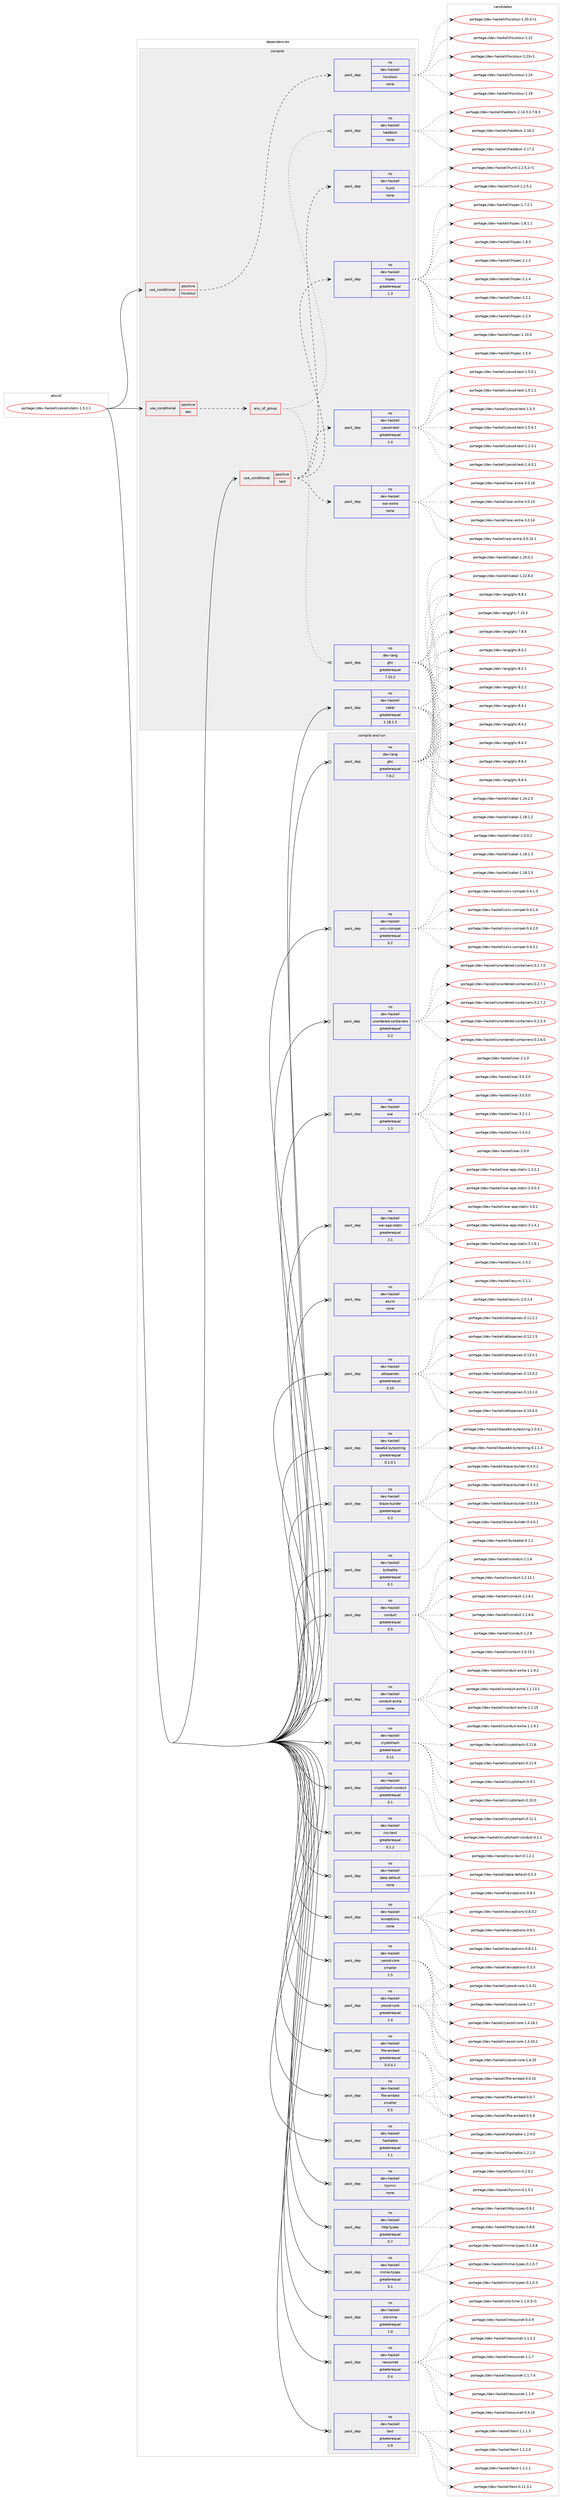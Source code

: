 digraph prolog {

# *************
# Graph options
# *************

newrank=true;
concentrate=true;
compound=true;
graph [rankdir=LR,fontname=Helvetica,fontsize=10,ranksep=1.5];#, ranksep=2.5, nodesep=0.2];
edge  [arrowhead=vee];
node  [fontname=Helvetica,fontsize=10];

# **********
# The ebuild
# **********

subgraph cluster_leftcol {
color=gray;
rank=same;
label=<<i>ebuild</i>>;
id [label="portage://dev-haskell/yesod-static-1.5.1.1", color=red, width=4, href="../dev-haskell/yesod-static-1.5.1.1.svg"];
}

# ****************
# The dependencies
# ****************

subgraph cluster_midcol {
color=gray;
label=<<i>dependencies</i>>;
subgraph cluster_compile {
fillcolor="#eeeeee";
style=filled;
label=<<i>compile</i>>;
subgraph cond17856 {
dependency85334 [label=<<TABLE BORDER="0" CELLBORDER="1" CELLSPACING="0" CELLPADDING="4"><TR><TD ROWSPAN="3" CELLPADDING="10">use_conditional</TD></TR><TR><TD>positive</TD></TR><TR><TD>doc</TD></TR></TABLE>>, shape=none, color=red];
subgraph any2635 {
dependency85335 [label=<<TABLE BORDER="0" CELLBORDER="1" CELLSPACING="0" CELLPADDING="4"><TR><TD CELLPADDING="10">any_of_group</TD></TR></TABLE>>, shape=none, color=red];subgraph pack64786 {
dependency85336 [label=<<TABLE BORDER="0" CELLBORDER="1" CELLSPACING="0" CELLPADDING="4" WIDTH="220"><TR><TD ROWSPAN="6" CELLPADDING="30">pack_dep</TD></TR><TR><TD WIDTH="110">no</TD></TR><TR><TD>dev-haskell</TD></TR><TR><TD>haddock</TD></TR><TR><TD>none</TD></TR><TR><TD></TD></TR></TABLE>>, shape=none, color=blue];
}
dependency85335:e -> dependency85336:w [weight=20,style="dotted",arrowhead="oinv"];
subgraph pack64787 {
dependency85337 [label=<<TABLE BORDER="0" CELLBORDER="1" CELLSPACING="0" CELLPADDING="4" WIDTH="220"><TR><TD ROWSPAN="6" CELLPADDING="30">pack_dep</TD></TR><TR><TD WIDTH="110">no</TD></TR><TR><TD>dev-lang</TD></TR><TR><TD>ghc</TD></TR><TR><TD>greaterequal</TD></TR><TR><TD>7.10.2</TD></TR></TABLE>>, shape=none, color=blue];
}
dependency85335:e -> dependency85337:w [weight=20,style="dotted",arrowhead="oinv"];
}
dependency85334:e -> dependency85335:w [weight=20,style="dashed",arrowhead="vee"];
}
id:e -> dependency85334:w [weight=20,style="solid",arrowhead="vee"];
subgraph cond17857 {
dependency85338 [label=<<TABLE BORDER="0" CELLBORDER="1" CELLSPACING="0" CELLPADDING="4"><TR><TD ROWSPAN="3" CELLPADDING="10">use_conditional</TD></TR><TR><TD>positive</TD></TR><TR><TD>hscolour</TD></TR></TABLE>>, shape=none, color=red];
subgraph pack64788 {
dependency85339 [label=<<TABLE BORDER="0" CELLBORDER="1" CELLSPACING="0" CELLPADDING="4" WIDTH="220"><TR><TD ROWSPAN="6" CELLPADDING="30">pack_dep</TD></TR><TR><TD WIDTH="110">no</TD></TR><TR><TD>dev-haskell</TD></TR><TR><TD>hscolour</TD></TR><TR><TD>none</TD></TR><TR><TD></TD></TR></TABLE>>, shape=none, color=blue];
}
dependency85338:e -> dependency85339:w [weight=20,style="dashed",arrowhead="vee"];
}
id:e -> dependency85338:w [weight=20,style="solid",arrowhead="vee"];
subgraph cond17858 {
dependency85340 [label=<<TABLE BORDER="0" CELLBORDER="1" CELLSPACING="0" CELLPADDING="4"><TR><TD ROWSPAN="3" CELLPADDING="10">use_conditional</TD></TR><TR><TD>positive</TD></TR><TR><TD>test</TD></TR></TABLE>>, shape=none, color=red];
subgraph pack64789 {
dependency85341 [label=<<TABLE BORDER="0" CELLBORDER="1" CELLSPACING="0" CELLPADDING="4" WIDTH="220"><TR><TD ROWSPAN="6" CELLPADDING="30">pack_dep</TD></TR><TR><TD WIDTH="110">no</TD></TR><TR><TD>dev-haskell</TD></TR><TR><TD>hspec</TD></TR><TR><TD>greaterequal</TD></TR><TR><TD>1.3</TD></TR></TABLE>>, shape=none, color=blue];
}
dependency85340:e -> dependency85341:w [weight=20,style="dashed",arrowhead="vee"];
subgraph pack64790 {
dependency85342 [label=<<TABLE BORDER="0" CELLBORDER="1" CELLSPACING="0" CELLPADDING="4" WIDTH="220"><TR><TD ROWSPAN="6" CELLPADDING="30">pack_dep</TD></TR><TR><TD WIDTH="110">no</TD></TR><TR><TD>dev-haskell</TD></TR><TR><TD>hunit</TD></TR><TR><TD>none</TD></TR><TR><TD></TD></TR></TABLE>>, shape=none, color=blue];
}
dependency85340:e -> dependency85342:w [weight=20,style="dashed",arrowhead="vee"];
subgraph pack64791 {
dependency85343 [label=<<TABLE BORDER="0" CELLBORDER="1" CELLSPACING="0" CELLPADDING="4" WIDTH="220"><TR><TD ROWSPAN="6" CELLPADDING="30">pack_dep</TD></TR><TR><TD WIDTH="110">no</TD></TR><TR><TD>dev-haskell</TD></TR><TR><TD>wai-extra</TD></TR><TR><TD>none</TD></TR><TR><TD></TD></TR></TABLE>>, shape=none, color=blue];
}
dependency85340:e -> dependency85343:w [weight=20,style="dashed",arrowhead="vee"];
subgraph pack64792 {
dependency85344 [label=<<TABLE BORDER="0" CELLBORDER="1" CELLSPACING="0" CELLPADDING="4" WIDTH="220"><TR><TD ROWSPAN="6" CELLPADDING="30">pack_dep</TD></TR><TR><TD WIDTH="110">no</TD></TR><TR><TD>dev-haskell</TD></TR><TR><TD>yesod-test</TD></TR><TR><TD>greaterequal</TD></TR><TR><TD>1.4</TD></TR></TABLE>>, shape=none, color=blue];
}
dependency85340:e -> dependency85344:w [weight=20,style="dashed",arrowhead="vee"];
}
id:e -> dependency85340:w [weight=20,style="solid",arrowhead="vee"];
subgraph pack64793 {
dependency85345 [label=<<TABLE BORDER="0" CELLBORDER="1" CELLSPACING="0" CELLPADDING="4" WIDTH="220"><TR><TD ROWSPAN="6" CELLPADDING="30">pack_dep</TD></TR><TR><TD WIDTH="110">no</TD></TR><TR><TD>dev-haskell</TD></TR><TR><TD>cabal</TD></TR><TR><TD>greaterequal</TD></TR><TR><TD>1.18.1.3</TD></TR></TABLE>>, shape=none, color=blue];
}
id:e -> dependency85345:w [weight=20,style="solid",arrowhead="vee"];
}
subgraph cluster_compileandrun {
fillcolor="#eeeeee";
style=filled;
label=<<i>compile and run</i>>;
subgraph pack64794 {
dependency85346 [label=<<TABLE BORDER="0" CELLBORDER="1" CELLSPACING="0" CELLPADDING="4" WIDTH="220"><TR><TD ROWSPAN="6" CELLPADDING="30">pack_dep</TD></TR><TR><TD WIDTH="110">no</TD></TR><TR><TD>dev-haskell</TD></TR><TR><TD>async</TD></TR><TR><TD>none</TD></TR><TR><TD></TD></TR></TABLE>>, shape=none, color=blue];
}
id:e -> dependency85346:w [weight=20,style="solid",arrowhead="odotvee"];
subgraph pack64795 {
dependency85347 [label=<<TABLE BORDER="0" CELLBORDER="1" CELLSPACING="0" CELLPADDING="4" WIDTH="220"><TR><TD ROWSPAN="6" CELLPADDING="30">pack_dep</TD></TR><TR><TD WIDTH="110">no</TD></TR><TR><TD>dev-haskell</TD></TR><TR><TD>attoparsec</TD></TR><TR><TD>greaterequal</TD></TR><TR><TD>0.10</TD></TR></TABLE>>, shape=none, color=blue];
}
id:e -> dependency85347:w [weight=20,style="solid",arrowhead="odotvee"];
subgraph pack64796 {
dependency85348 [label=<<TABLE BORDER="0" CELLBORDER="1" CELLSPACING="0" CELLPADDING="4" WIDTH="220"><TR><TD ROWSPAN="6" CELLPADDING="30">pack_dep</TD></TR><TR><TD WIDTH="110">no</TD></TR><TR><TD>dev-haskell</TD></TR><TR><TD>base64-bytestring</TD></TR><TR><TD>greaterequal</TD></TR><TR><TD>0.1.0.1</TD></TR></TABLE>>, shape=none, color=blue];
}
id:e -> dependency85348:w [weight=20,style="solid",arrowhead="odotvee"];
subgraph pack64797 {
dependency85349 [label=<<TABLE BORDER="0" CELLBORDER="1" CELLSPACING="0" CELLPADDING="4" WIDTH="220"><TR><TD ROWSPAN="6" CELLPADDING="30">pack_dep</TD></TR><TR><TD WIDTH="110">no</TD></TR><TR><TD>dev-haskell</TD></TR><TR><TD>blaze-builder</TD></TR><TR><TD>greaterequal</TD></TR><TR><TD>0.3</TD></TR></TABLE>>, shape=none, color=blue];
}
id:e -> dependency85349:w [weight=20,style="solid",arrowhead="odotvee"];
subgraph pack64798 {
dependency85350 [label=<<TABLE BORDER="0" CELLBORDER="1" CELLSPACING="0" CELLPADDING="4" WIDTH="220"><TR><TD ROWSPAN="6" CELLPADDING="30">pack_dep</TD></TR><TR><TD WIDTH="110">no</TD></TR><TR><TD>dev-haskell</TD></TR><TR><TD>byteable</TD></TR><TR><TD>greaterequal</TD></TR><TR><TD>0.1</TD></TR></TABLE>>, shape=none, color=blue];
}
id:e -> dependency85350:w [weight=20,style="solid",arrowhead="odotvee"];
subgraph pack64799 {
dependency85351 [label=<<TABLE BORDER="0" CELLBORDER="1" CELLSPACING="0" CELLPADDING="4" WIDTH="220"><TR><TD ROWSPAN="6" CELLPADDING="30">pack_dep</TD></TR><TR><TD WIDTH="110">no</TD></TR><TR><TD>dev-haskell</TD></TR><TR><TD>conduit</TD></TR><TR><TD>greaterequal</TD></TR><TR><TD>0.5</TD></TR></TABLE>>, shape=none, color=blue];
}
id:e -> dependency85351:w [weight=20,style="solid",arrowhead="odotvee"];
subgraph pack64800 {
dependency85352 [label=<<TABLE BORDER="0" CELLBORDER="1" CELLSPACING="0" CELLPADDING="4" WIDTH="220"><TR><TD ROWSPAN="6" CELLPADDING="30">pack_dep</TD></TR><TR><TD WIDTH="110">no</TD></TR><TR><TD>dev-haskell</TD></TR><TR><TD>conduit-extra</TD></TR><TR><TD>none</TD></TR><TR><TD></TD></TR></TABLE>>, shape=none, color=blue];
}
id:e -> dependency85352:w [weight=20,style="solid",arrowhead="odotvee"];
subgraph pack64801 {
dependency85353 [label=<<TABLE BORDER="0" CELLBORDER="1" CELLSPACING="0" CELLPADDING="4" WIDTH="220"><TR><TD ROWSPAN="6" CELLPADDING="30">pack_dep</TD></TR><TR><TD WIDTH="110">no</TD></TR><TR><TD>dev-haskell</TD></TR><TR><TD>cryptohash</TD></TR><TR><TD>greaterequal</TD></TR><TR><TD>0.11</TD></TR></TABLE>>, shape=none, color=blue];
}
id:e -> dependency85353:w [weight=20,style="solid",arrowhead="odotvee"];
subgraph pack64802 {
dependency85354 [label=<<TABLE BORDER="0" CELLBORDER="1" CELLSPACING="0" CELLPADDING="4" WIDTH="220"><TR><TD ROWSPAN="6" CELLPADDING="30">pack_dep</TD></TR><TR><TD WIDTH="110">no</TD></TR><TR><TD>dev-haskell</TD></TR><TR><TD>cryptohash-conduit</TD></TR><TR><TD>greaterequal</TD></TR><TR><TD>0.1</TD></TR></TABLE>>, shape=none, color=blue];
}
id:e -> dependency85354:w [weight=20,style="solid",arrowhead="odotvee"];
subgraph pack64803 {
dependency85355 [label=<<TABLE BORDER="0" CELLBORDER="1" CELLSPACING="0" CELLPADDING="4" WIDTH="220"><TR><TD ROWSPAN="6" CELLPADDING="30">pack_dep</TD></TR><TR><TD WIDTH="110">no</TD></TR><TR><TD>dev-haskell</TD></TR><TR><TD>css-text</TD></TR><TR><TD>greaterequal</TD></TR><TR><TD>0.1.2</TD></TR></TABLE>>, shape=none, color=blue];
}
id:e -> dependency85355:w [weight=20,style="solid",arrowhead="odotvee"];
subgraph pack64804 {
dependency85356 [label=<<TABLE BORDER="0" CELLBORDER="1" CELLSPACING="0" CELLPADDING="4" WIDTH="220"><TR><TD ROWSPAN="6" CELLPADDING="30">pack_dep</TD></TR><TR><TD WIDTH="110">no</TD></TR><TR><TD>dev-haskell</TD></TR><TR><TD>data-default</TD></TR><TR><TD>none</TD></TR><TR><TD></TD></TR></TABLE>>, shape=none, color=blue];
}
id:e -> dependency85356:w [weight=20,style="solid",arrowhead="odotvee"];
subgraph pack64805 {
dependency85357 [label=<<TABLE BORDER="0" CELLBORDER="1" CELLSPACING="0" CELLPADDING="4" WIDTH="220"><TR><TD ROWSPAN="6" CELLPADDING="30">pack_dep</TD></TR><TR><TD WIDTH="110">no</TD></TR><TR><TD>dev-haskell</TD></TR><TR><TD>exceptions</TD></TR><TR><TD>none</TD></TR><TR><TD></TD></TR></TABLE>>, shape=none, color=blue];
}
id:e -> dependency85357:w [weight=20,style="solid",arrowhead="odotvee"];
subgraph pack64806 {
dependency85358 [label=<<TABLE BORDER="0" CELLBORDER="1" CELLSPACING="0" CELLPADDING="4" WIDTH="220"><TR><TD ROWSPAN="6" CELLPADDING="30">pack_dep</TD></TR><TR><TD WIDTH="110">no</TD></TR><TR><TD>dev-haskell</TD></TR><TR><TD>file-embed</TD></TR><TR><TD>greaterequal</TD></TR><TR><TD>0.0.4.1</TD></TR></TABLE>>, shape=none, color=blue];
}
id:e -> dependency85358:w [weight=20,style="solid",arrowhead="odotvee"];
subgraph pack64807 {
dependency85359 [label=<<TABLE BORDER="0" CELLBORDER="1" CELLSPACING="0" CELLPADDING="4" WIDTH="220"><TR><TD ROWSPAN="6" CELLPADDING="30">pack_dep</TD></TR><TR><TD WIDTH="110">no</TD></TR><TR><TD>dev-haskell</TD></TR><TR><TD>file-embed</TD></TR><TR><TD>smaller</TD></TR><TR><TD>0.5</TD></TR></TABLE>>, shape=none, color=blue];
}
id:e -> dependency85359:w [weight=20,style="solid",arrowhead="odotvee"];
subgraph pack64808 {
dependency85360 [label=<<TABLE BORDER="0" CELLBORDER="1" CELLSPACING="0" CELLPADDING="4" WIDTH="220"><TR><TD ROWSPAN="6" CELLPADDING="30">pack_dep</TD></TR><TR><TD WIDTH="110">no</TD></TR><TR><TD>dev-haskell</TD></TR><TR><TD>hashable</TD></TR><TR><TD>greaterequal</TD></TR><TR><TD>1.1</TD></TR></TABLE>>, shape=none, color=blue];
}
id:e -> dependency85360:w [weight=20,style="solid",arrowhead="odotvee"];
subgraph pack64809 {
dependency85361 [label=<<TABLE BORDER="0" CELLBORDER="1" CELLSPACING="0" CELLPADDING="4" WIDTH="220"><TR><TD ROWSPAN="6" CELLPADDING="30">pack_dep</TD></TR><TR><TD WIDTH="110">no</TD></TR><TR><TD>dev-haskell</TD></TR><TR><TD>hjsmin</TD></TR><TR><TD>none</TD></TR><TR><TD></TD></TR></TABLE>>, shape=none, color=blue];
}
id:e -> dependency85361:w [weight=20,style="solid",arrowhead="odotvee"];
subgraph pack64810 {
dependency85362 [label=<<TABLE BORDER="0" CELLBORDER="1" CELLSPACING="0" CELLPADDING="4" WIDTH="220"><TR><TD ROWSPAN="6" CELLPADDING="30">pack_dep</TD></TR><TR><TD WIDTH="110">no</TD></TR><TR><TD>dev-haskell</TD></TR><TR><TD>http-types</TD></TR><TR><TD>greaterequal</TD></TR><TR><TD>0.7</TD></TR></TABLE>>, shape=none, color=blue];
}
id:e -> dependency85362:w [weight=20,style="solid",arrowhead="odotvee"];
subgraph pack64811 {
dependency85363 [label=<<TABLE BORDER="0" CELLBORDER="1" CELLSPACING="0" CELLPADDING="4" WIDTH="220"><TR><TD ROWSPAN="6" CELLPADDING="30">pack_dep</TD></TR><TR><TD WIDTH="110">no</TD></TR><TR><TD>dev-haskell</TD></TR><TR><TD>mime-types</TD></TR><TR><TD>greaterequal</TD></TR><TR><TD>0.1</TD></TR></TABLE>>, shape=none, color=blue];
}
id:e -> dependency85363:w [weight=20,style="solid",arrowhead="odotvee"];
subgraph pack64812 {
dependency85364 [label=<<TABLE BORDER="0" CELLBORDER="1" CELLSPACING="0" CELLPADDING="4" WIDTH="220"><TR><TD ROWSPAN="6" CELLPADDING="30">pack_dep</TD></TR><TR><TD WIDTH="110">no</TD></TR><TR><TD>dev-haskell</TD></TR><TR><TD>old-time</TD></TR><TR><TD>greaterequal</TD></TR><TR><TD>1.0</TD></TR></TABLE>>, shape=none, color=blue];
}
id:e -> dependency85364:w [weight=20,style="solid",arrowhead="odotvee"];
subgraph pack64813 {
dependency85365 [label=<<TABLE BORDER="0" CELLBORDER="1" CELLSPACING="0" CELLPADDING="4" WIDTH="220"><TR><TD ROWSPAN="6" CELLPADDING="30">pack_dep</TD></TR><TR><TD WIDTH="110">no</TD></TR><TR><TD>dev-haskell</TD></TR><TR><TD>resourcet</TD></TR><TR><TD>greaterequal</TD></TR><TR><TD>0.4</TD></TR></TABLE>>, shape=none, color=blue];
}
id:e -> dependency85365:w [weight=20,style="solid",arrowhead="odotvee"];
subgraph pack64814 {
dependency85366 [label=<<TABLE BORDER="0" CELLBORDER="1" CELLSPACING="0" CELLPADDING="4" WIDTH="220"><TR><TD ROWSPAN="6" CELLPADDING="30">pack_dep</TD></TR><TR><TD WIDTH="110">no</TD></TR><TR><TD>dev-haskell</TD></TR><TR><TD>text</TD></TR><TR><TD>greaterequal</TD></TR><TR><TD>0.9</TD></TR></TABLE>>, shape=none, color=blue];
}
id:e -> dependency85366:w [weight=20,style="solid",arrowhead="odotvee"];
subgraph pack64815 {
dependency85367 [label=<<TABLE BORDER="0" CELLBORDER="1" CELLSPACING="0" CELLPADDING="4" WIDTH="220"><TR><TD ROWSPAN="6" CELLPADDING="30">pack_dep</TD></TR><TR><TD WIDTH="110">no</TD></TR><TR><TD>dev-haskell</TD></TR><TR><TD>unix-compat</TD></TR><TR><TD>greaterequal</TD></TR><TR><TD>0.2</TD></TR></TABLE>>, shape=none, color=blue];
}
id:e -> dependency85367:w [weight=20,style="solid",arrowhead="odotvee"];
subgraph pack64816 {
dependency85368 [label=<<TABLE BORDER="0" CELLBORDER="1" CELLSPACING="0" CELLPADDING="4" WIDTH="220"><TR><TD ROWSPAN="6" CELLPADDING="30">pack_dep</TD></TR><TR><TD WIDTH="110">no</TD></TR><TR><TD>dev-haskell</TD></TR><TR><TD>unordered-containers</TD></TR><TR><TD>greaterequal</TD></TR><TR><TD>0.2</TD></TR></TABLE>>, shape=none, color=blue];
}
id:e -> dependency85368:w [weight=20,style="solid",arrowhead="odotvee"];
subgraph pack64817 {
dependency85369 [label=<<TABLE BORDER="0" CELLBORDER="1" CELLSPACING="0" CELLPADDING="4" WIDTH="220"><TR><TD ROWSPAN="6" CELLPADDING="30">pack_dep</TD></TR><TR><TD WIDTH="110">no</TD></TR><TR><TD>dev-haskell</TD></TR><TR><TD>wai</TD></TR><TR><TD>greaterequal</TD></TR><TR><TD>1.3</TD></TR></TABLE>>, shape=none, color=blue];
}
id:e -> dependency85369:w [weight=20,style="solid",arrowhead="odotvee"];
subgraph pack64818 {
dependency85370 [label=<<TABLE BORDER="0" CELLBORDER="1" CELLSPACING="0" CELLPADDING="4" WIDTH="220"><TR><TD ROWSPAN="6" CELLPADDING="30">pack_dep</TD></TR><TR><TD WIDTH="110">no</TD></TR><TR><TD>dev-haskell</TD></TR><TR><TD>wai-app-static</TD></TR><TR><TD>greaterequal</TD></TR><TR><TD>3.1</TD></TR></TABLE>>, shape=none, color=blue];
}
id:e -> dependency85370:w [weight=20,style="solid",arrowhead="odotvee"];
subgraph pack64819 {
dependency85371 [label=<<TABLE BORDER="0" CELLBORDER="1" CELLSPACING="0" CELLPADDING="4" WIDTH="220"><TR><TD ROWSPAN="6" CELLPADDING="30">pack_dep</TD></TR><TR><TD WIDTH="110">no</TD></TR><TR><TD>dev-haskell</TD></TR><TR><TD>yesod-core</TD></TR><TR><TD>greaterequal</TD></TR><TR><TD>1.4</TD></TR></TABLE>>, shape=none, color=blue];
}
id:e -> dependency85371:w [weight=20,style="solid",arrowhead="odotvee"];
subgraph pack64820 {
dependency85372 [label=<<TABLE BORDER="0" CELLBORDER="1" CELLSPACING="0" CELLPADDING="4" WIDTH="220"><TR><TD ROWSPAN="6" CELLPADDING="30">pack_dep</TD></TR><TR><TD WIDTH="110">no</TD></TR><TR><TD>dev-haskell</TD></TR><TR><TD>yesod-core</TD></TR><TR><TD>smaller</TD></TR><TR><TD>1.5</TD></TR></TABLE>>, shape=none, color=blue];
}
id:e -> dependency85372:w [weight=20,style="solid",arrowhead="odotvee"];
subgraph pack64821 {
dependency85373 [label=<<TABLE BORDER="0" CELLBORDER="1" CELLSPACING="0" CELLPADDING="4" WIDTH="220"><TR><TD ROWSPAN="6" CELLPADDING="30">pack_dep</TD></TR><TR><TD WIDTH="110">no</TD></TR><TR><TD>dev-lang</TD></TR><TR><TD>ghc</TD></TR><TR><TD>greaterequal</TD></TR><TR><TD>7.8.2</TD></TR></TABLE>>, shape=none, color=blue];
}
id:e -> dependency85373:w [weight=20,style="solid",arrowhead="odotvee"];
}
subgraph cluster_run {
fillcolor="#eeeeee";
style=filled;
label=<<i>run</i>>;
}
}

# **************
# The candidates
# **************

subgraph cluster_choices {
rank=same;
color=gray;
label=<<i>candidates</i>>;

subgraph choice64786 {
color=black;
nodesep=1;
choiceportage1001011184510497115107101108108471049710010011199107455046495246514648465546564651 [label="portage://dev-haskell/haddock-2.14.3.0.7.8.3", color=red, width=4,href="../dev-haskell/haddock-2.14.3.0.7.8.3.svg"];
choiceportage100101118451049711510710110810847104971001001119910745504649544649 [label="portage://dev-haskell/haddock-2.16.1", color=red, width=4,href="../dev-haskell/haddock-2.16.1.svg"];
choiceportage100101118451049711510710110810847104971001001119910745504649554650 [label="portage://dev-haskell/haddock-2.17.2", color=red, width=4,href="../dev-haskell/haddock-2.17.2.svg"];
dependency85336:e -> choiceportage1001011184510497115107101108108471049710010011199107455046495246514648465546564651:w [style=dotted,weight="100"];
dependency85336:e -> choiceportage100101118451049711510710110810847104971001001119910745504649544649:w [style=dotted,weight="100"];
dependency85336:e -> choiceportage100101118451049711510710110810847104971001001119910745504649554650:w [style=dotted,weight="100"];
}
subgraph choice64787 {
color=black;
nodesep=1;
choiceportage1001011184510897110103471031049945554649484651 [label="portage://dev-lang/ghc-7.10.3", color=red, width=4,href="../dev-lang/ghc-7.10.3.svg"];
choiceportage10010111845108971101034710310499455546564652 [label="portage://dev-lang/ghc-7.8.4", color=red, width=4,href="../dev-lang/ghc-7.8.4.svg"];
choiceportage10010111845108971101034710310499455646484650 [label="portage://dev-lang/ghc-8.0.2", color=red, width=4,href="../dev-lang/ghc-8.0.2.svg"];
choiceportage10010111845108971101034710310499455646504649 [label="portage://dev-lang/ghc-8.2.1", color=red, width=4,href="../dev-lang/ghc-8.2.1.svg"];
choiceportage10010111845108971101034710310499455646504650 [label="portage://dev-lang/ghc-8.2.2", color=red, width=4,href="../dev-lang/ghc-8.2.2.svg"];
choiceportage10010111845108971101034710310499455646524649 [label="portage://dev-lang/ghc-8.4.1", color=red, width=4,href="../dev-lang/ghc-8.4.1.svg"];
choiceportage10010111845108971101034710310499455646524650 [label="portage://dev-lang/ghc-8.4.2", color=red, width=4,href="../dev-lang/ghc-8.4.2.svg"];
choiceportage10010111845108971101034710310499455646524651 [label="portage://dev-lang/ghc-8.4.3", color=red, width=4,href="../dev-lang/ghc-8.4.3.svg"];
choiceportage10010111845108971101034710310499455646544652 [label="portage://dev-lang/ghc-8.6.4", color=red, width=4,href="../dev-lang/ghc-8.6.4.svg"];
choiceportage10010111845108971101034710310499455646544653 [label="portage://dev-lang/ghc-8.6.5", color=red, width=4,href="../dev-lang/ghc-8.6.5.svg"];
choiceportage10010111845108971101034710310499455646564649 [label="portage://dev-lang/ghc-8.8.1", color=red, width=4,href="../dev-lang/ghc-8.8.1.svg"];
dependency85337:e -> choiceportage1001011184510897110103471031049945554649484651:w [style=dotted,weight="100"];
dependency85337:e -> choiceportage10010111845108971101034710310499455546564652:w [style=dotted,weight="100"];
dependency85337:e -> choiceportage10010111845108971101034710310499455646484650:w [style=dotted,weight="100"];
dependency85337:e -> choiceportage10010111845108971101034710310499455646504649:w [style=dotted,weight="100"];
dependency85337:e -> choiceportage10010111845108971101034710310499455646504650:w [style=dotted,weight="100"];
dependency85337:e -> choiceportage10010111845108971101034710310499455646524649:w [style=dotted,weight="100"];
dependency85337:e -> choiceportage10010111845108971101034710310499455646524650:w [style=dotted,weight="100"];
dependency85337:e -> choiceportage10010111845108971101034710310499455646524651:w [style=dotted,weight="100"];
dependency85337:e -> choiceportage10010111845108971101034710310499455646544652:w [style=dotted,weight="100"];
dependency85337:e -> choiceportage10010111845108971101034710310499455646544653:w [style=dotted,weight="100"];
dependency85337:e -> choiceportage10010111845108971101034710310499455646564649:w [style=dotted,weight="100"];
}
subgraph choice64788 {
color=black;
nodesep=1;
choiceportage100101118451049711510710110810847104115991111081111171144549464957 [label="portage://dev-haskell/hscolour-1.19", color=red, width=4,href="../dev-haskell/hscolour-1.19.svg"];
choiceportage10010111845104971151071011081084710411599111108111117114454946504846514511449 [label="portage://dev-haskell/hscolour-1.20.3-r1", color=red, width=4,href="../dev-haskell/hscolour-1.20.3-r1.svg"];
choiceportage100101118451049711510710110810847104115991111081111171144549465050 [label="portage://dev-haskell/hscolour-1.22", color=red, width=4,href="../dev-haskell/hscolour-1.22.svg"];
choiceportage1001011184510497115107101108108471041159911110811111711445494650514511449 [label="portage://dev-haskell/hscolour-1.23-r1", color=red, width=4,href="../dev-haskell/hscolour-1.23-r1.svg"];
choiceportage100101118451049711510710110810847104115991111081111171144549465052 [label="portage://dev-haskell/hscolour-1.24", color=red, width=4,href="../dev-haskell/hscolour-1.24.svg"];
dependency85339:e -> choiceportage100101118451049711510710110810847104115991111081111171144549464957:w [style=dotted,weight="100"];
dependency85339:e -> choiceportage10010111845104971151071011081084710411599111108111117114454946504846514511449:w [style=dotted,weight="100"];
dependency85339:e -> choiceportage100101118451049711510710110810847104115991111081111171144549465050:w [style=dotted,weight="100"];
dependency85339:e -> choiceportage1001011184510497115107101108108471041159911110811111711445494650514511449:w [style=dotted,weight="100"];
dependency85339:e -> choiceportage100101118451049711510710110810847104115991111081111171144549465052:w [style=dotted,weight="100"];
}
subgraph choice64789 {
color=black;
nodesep=1;
choiceportage1001011184510497115107101108108471041151121019945494649484648 [label="portage://dev-haskell/hspec-1.10.0", color=red, width=4,href="../dev-haskell/hspec-1.10.0.svg"];
choiceportage10010111845104971151071011081084710411511210199454946534652 [label="portage://dev-haskell/hspec-1.5.4", color=red, width=4,href="../dev-haskell/hspec-1.5.4.svg"];
choiceportage100101118451049711510710110810847104115112101994549465546504649 [label="portage://dev-haskell/hspec-1.7.2.1", color=red, width=4,href="../dev-haskell/hspec-1.7.2.1.svg"];
choiceportage100101118451049711510710110810847104115112101994549465646494649 [label="portage://dev-haskell/hspec-1.8.1.1", color=red, width=4,href="../dev-haskell/hspec-1.8.1.1.svg"];
choiceportage10010111845104971151071011081084710411511210199454946564651 [label="portage://dev-haskell/hspec-1.8.3", color=red, width=4,href="../dev-haskell/hspec-1.8.3.svg"];
choiceportage10010111845104971151071011081084710411511210199455046494650 [label="portage://dev-haskell/hspec-2.1.2", color=red, width=4,href="../dev-haskell/hspec-2.1.2.svg"];
choiceportage10010111845104971151071011081084710411511210199455046494652 [label="portage://dev-haskell/hspec-2.1.4", color=red, width=4,href="../dev-haskell/hspec-2.1.4.svg"];
choiceportage10010111845104971151071011081084710411511210199455046504649 [label="portage://dev-haskell/hspec-2.2.1", color=red, width=4,href="../dev-haskell/hspec-2.2.1.svg"];
choiceportage10010111845104971151071011081084710411511210199455046504652 [label="portage://dev-haskell/hspec-2.2.4", color=red, width=4,href="../dev-haskell/hspec-2.2.4.svg"];
dependency85341:e -> choiceportage1001011184510497115107101108108471041151121019945494649484648:w [style=dotted,weight="100"];
dependency85341:e -> choiceportage10010111845104971151071011081084710411511210199454946534652:w [style=dotted,weight="100"];
dependency85341:e -> choiceportage100101118451049711510710110810847104115112101994549465546504649:w [style=dotted,weight="100"];
dependency85341:e -> choiceportage100101118451049711510710110810847104115112101994549465646494649:w [style=dotted,weight="100"];
dependency85341:e -> choiceportage10010111845104971151071011081084710411511210199454946564651:w [style=dotted,weight="100"];
dependency85341:e -> choiceportage10010111845104971151071011081084710411511210199455046494650:w [style=dotted,weight="100"];
dependency85341:e -> choiceportage10010111845104971151071011081084710411511210199455046494652:w [style=dotted,weight="100"];
dependency85341:e -> choiceportage10010111845104971151071011081084710411511210199455046504649:w [style=dotted,weight="100"];
dependency85341:e -> choiceportage10010111845104971151071011081084710411511210199455046504652:w [style=dotted,weight="100"];
}
subgraph choice64790 {
color=black;
nodesep=1;
choiceportage1001011184510497115107101108108471041171101051164549465046534650 [label="portage://dev-haskell/hunit-1.2.5.2", color=red, width=4,href="../dev-haskell/hunit-1.2.5.2.svg"];
choiceportage10010111845104971151071011081084710411711010511645494650465346504511449 [label="portage://dev-haskell/hunit-1.2.5.2-r1", color=red, width=4,href="../dev-haskell/hunit-1.2.5.2-r1.svg"];
dependency85342:e -> choiceportage1001011184510497115107101108108471041171101051164549465046534650:w [style=dotted,weight="100"];
dependency85342:e -> choiceportage10010111845104971151071011081084710411711010511645494650465346504511449:w [style=dotted,weight="100"];
}
subgraph choice64791 {
color=black;
nodesep=1;
choiceportage10010111845104971151071011081084711997105451011201161149745514648464948 [label="portage://dev-haskell/wai-extra-3.0.10", color=red, width=4,href="../dev-haskell/wai-extra-3.0.10.svg"];
choiceportage10010111845104971151071011081084711997105451011201161149745514648464952 [label="portage://dev-haskell/wai-extra-3.0.14", color=red, width=4,href="../dev-haskell/wai-extra-3.0.14.svg"];
choiceportage100101118451049711510710110810847119971054510112011611497455146484649534649 [label="portage://dev-haskell/wai-extra-3.0.15.1", color=red, width=4,href="../dev-haskell/wai-extra-3.0.15.1.svg"];
choiceportage10010111845104971151071011081084711997105451011201161149745514648464956 [label="portage://dev-haskell/wai-extra-3.0.18", color=red, width=4,href="../dev-haskell/wai-extra-3.0.18.svg"];
dependency85343:e -> choiceportage10010111845104971151071011081084711997105451011201161149745514648464948:w [style=dotted,weight="100"];
dependency85343:e -> choiceportage10010111845104971151071011081084711997105451011201161149745514648464952:w [style=dotted,weight="100"];
dependency85343:e -> choiceportage100101118451049711510710110810847119971054510112011611497455146484649534649:w [style=dotted,weight="100"];
dependency85343:e -> choiceportage10010111845104971151071011081084711997105451011201161149745514648464956:w [style=dotted,weight="100"];
}
subgraph choice64792 {
color=black;
nodesep=1;
choiceportage100101118451049711510710110810847121101115111100451161011151164549465046514649 [label="portage://dev-haskell/yesod-test-1.2.3.1", color=red, width=4,href="../dev-haskell/yesod-test-1.2.3.1.svg"];
choiceportage100101118451049711510710110810847121101115111100451161011151164549465246514649 [label="portage://dev-haskell/yesod-test-1.4.3.1", color=red, width=4,href="../dev-haskell/yesod-test-1.4.3.1.svg"];
choiceportage100101118451049711510710110810847121101115111100451161011151164549465346484649 [label="portage://dev-haskell/yesod-test-1.5.0.1", color=red, width=4,href="../dev-haskell/yesod-test-1.5.0.1.svg"];
choiceportage100101118451049711510710110810847121101115111100451161011151164549465346494649 [label="portage://dev-haskell/yesod-test-1.5.1.1", color=red, width=4,href="../dev-haskell/yesod-test-1.5.1.1.svg"];
choiceportage10010111845104971151071011081084712110111511110045116101115116454946534651 [label="portage://dev-haskell/yesod-test-1.5.3", color=red, width=4,href="../dev-haskell/yesod-test-1.5.3.svg"];
choiceportage100101118451049711510710110810847121101115111100451161011151164549465346524649 [label="portage://dev-haskell/yesod-test-1.5.4.1", color=red, width=4,href="../dev-haskell/yesod-test-1.5.4.1.svg"];
dependency85344:e -> choiceportage100101118451049711510710110810847121101115111100451161011151164549465046514649:w [style=dotted,weight="100"];
dependency85344:e -> choiceportage100101118451049711510710110810847121101115111100451161011151164549465246514649:w [style=dotted,weight="100"];
dependency85344:e -> choiceportage100101118451049711510710110810847121101115111100451161011151164549465346484649:w [style=dotted,weight="100"];
dependency85344:e -> choiceportage100101118451049711510710110810847121101115111100451161011151164549465346494649:w [style=dotted,weight="100"];
dependency85344:e -> choiceportage10010111845104971151071011081084712110111511110045116101115116454946534651:w [style=dotted,weight="100"];
dependency85344:e -> choiceportage100101118451049711510710110810847121101115111100451161011151164549465346524649:w [style=dotted,weight="100"];
}
subgraph choice64793 {
color=black;
nodesep=1;
choiceportage10010111845104971151071011081084799979897108454946495646494650 [label="portage://dev-haskell/cabal-1.18.1.2", color=red, width=4,href="../dev-haskell/cabal-1.18.1.2.svg"];
choiceportage10010111845104971151071011081084799979897108454946495646494651 [label="portage://dev-haskell/cabal-1.18.1.3", color=red, width=4,href="../dev-haskell/cabal-1.18.1.3.svg"];
choiceportage10010111845104971151071011081084799979897108454946495646494653 [label="portage://dev-haskell/cabal-1.18.1.5", color=red, width=4,href="../dev-haskell/cabal-1.18.1.5.svg"];
choiceportage10010111845104971151071011081084799979897108454946504846484650 [label="portage://dev-haskell/cabal-1.20.0.2", color=red, width=4,href="../dev-haskell/cabal-1.20.0.2.svg"];
choiceportage10010111845104971151071011081084799979897108454946505046564648 [label="portage://dev-haskell/cabal-1.22.8.0", color=red, width=4,href="../dev-haskell/cabal-1.22.8.0.svg"];
choiceportage10010111845104971151071011081084799979897108454946505246504648 [label="portage://dev-haskell/cabal-1.24.2.0", color=red, width=4,href="../dev-haskell/cabal-1.24.2.0.svg"];
choiceportage100101118451049711510710110810847999798971084550464846484650 [label="portage://dev-haskell/cabal-2.0.0.2", color=red, width=4,href="../dev-haskell/cabal-2.0.0.2.svg"];
dependency85345:e -> choiceportage10010111845104971151071011081084799979897108454946495646494650:w [style=dotted,weight="100"];
dependency85345:e -> choiceportage10010111845104971151071011081084799979897108454946495646494651:w [style=dotted,weight="100"];
dependency85345:e -> choiceportage10010111845104971151071011081084799979897108454946495646494653:w [style=dotted,weight="100"];
dependency85345:e -> choiceportage10010111845104971151071011081084799979897108454946504846484650:w [style=dotted,weight="100"];
dependency85345:e -> choiceportage10010111845104971151071011081084799979897108454946505046564648:w [style=dotted,weight="100"];
dependency85345:e -> choiceportage10010111845104971151071011081084799979897108454946505246504648:w [style=dotted,weight="100"];
dependency85345:e -> choiceportage100101118451049711510710110810847999798971084550464846484650:w [style=dotted,weight="100"];
}
subgraph choice64794 {
color=black;
nodesep=1;
choiceportage10010111845104971151071011081084797115121110994550464846494652 [label="portage://dev-haskell/async-2.0.1.4", color=red, width=4,href="../dev-haskell/async-2.0.1.4.svg"];
choiceportage1001011184510497115107101108108479711512111099455046484650 [label="portage://dev-haskell/async-2.0.2", color=red, width=4,href="../dev-haskell/async-2.0.2.svg"];
choiceportage1001011184510497115107101108108479711512111099455046494649 [label="portage://dev-haskell/async-2.1.1", color=red, width=4,href="../dev-haskell/async-2.1.1.svg"];
dependency85346:e -> choiceportage10010111845104971151071011081084797115121110994550464846494652:w [style=dotted,weight="100"];
dependency85346:e -> choiceportage1001011184510497115107101108108479711512111099455046484650:w [style=dotted,weight="100"];
dependency85346:e -> choiceportage1001011184510497115107101108108479711512111099455046494649:w [style=dotted,weight="100"];
}
subgraph choice64795 {
color=black;
nodesep=1;
choiceportage100101118451049711510710110810847971161161111129711411510199454846494846524648 [label="portage://dev-haskell/attoparsec-0.10.4.0", color=red, width=4,href="../dev-haskell/attoparsec-0.10.4.0.svg"];
choiceportage100101118451049711510710110810847971161161111129711411510199454846494946504649 [label="portage://dev-haskell/attoparsec-0.11.2.1", color=red, width=4,href="../dev-haskell/attoparsec-0.11.2.1.svg"];
choiceportage100101118451049711510710110810847971161161111129711411510199454846495046494653 [label="portage://dev-haskell/attoparsec-0.12.1.5", color=red, width=4,href="../dev-haskell/attoparsec-0.12.1.5.svg"];
choiceportage100101118451049711510710110810847971161161111129711411510199454846495146484649 [label="portage://dev-haskell/attoparsec-0.13.0.1", color=red, width=4,href="../dev-haskell/attoparsec-0.13.0.1.svg"];
choiceportage100101118451049711510710110810847971161161111129711411510199454846495146484650 [label="portage://dev-haskell/attoparsec-0.13.0.2", color=red, width=4,href="../dev-haskell/attoparsec-0.13.0.2.svg"];
choiceportage100101118451049711510710110810847971161161111129711411510199454846495146494648 [label="portage://dev-haskell/attoparsec-0.13.1.0", color=red, width=4,href="../dev-haskell/attoparsec-0.13.1.0.svg"];
dependency85347:e -> choiceportage100101118451049711510710110810847971161161111129711411510199454846494846524648:w [style=dotted,weight="100"];
dependency85347:e -> choiceportage100101118451049711510710110810847971161161111129711411510199454846494946504649:w [style=dotted,weight="100"];
dependency85347:e -> choiceportage100101118451049711510710110810847971161161111129711411510199454846495046494653:w [style=dotted,weight="100"];
dependency85347:e -> choiceportage100101118451049711510710110810847971161161111129711411510199454846495146484649:w [style=dotted,weight="100"];
dependency85347:e -> choiceportage100101118451049711510710110810847971161161111129711411510199454846495146484650:w [style=dotted,weight="100"];
dependency85347:e -> choiceportage100101118451049711510710110810847971161161111129711411510199454846495146494648:w [style=dotted,weight="100"];
}
subgraph choice64796 {
color=black;
nodesep=1;
choiceportage1001011184510497115107101108108479897115101545245981211161011151161141051101034548464946494651 [label="portage://dev-haskell/base64-bytestring-0.1.1.3", color=red, width=4,href="../dev-haskell/base64-bytestring-0.1.1.3.svg"];
choiceportage1001011184510497115107101108108479897115101545245981211161011151161141051101034549464846484649 [label="portage://dev-haskell/base64-bytestring-1.0.0.1", color=red, width=4,href="../dev-haskell/base64-bytestring-1.0.0.1.svg"];
dependency85348:e -> choiceportage1001011184510497115107101108108479897115101545245981211161011151161141051101034548464946494651:w [style=dotted,weight="100"];
dependency85348:e -> choiceportage1001011184510497115107101108108479897115101545245981211161011151161141051101034549464846484649:w [style=dotted,weight="100"];
}
subgraph choice64797 {
color=black;
nodesep=1;
choiceportage100101118451049711510710110810847981089712210145981171051081001011144548465146514650 [label="portage://dev-haskell/blaze-builder-0.3.3.2", color=red, width=4,href="../dev-haskell/blaze-builder-0.3.3.2.svg"];
choiceportage100101118451049711510710110810847981089712210145981171051081001011144548465146514652 [label="portage://dev-haskell/blaze-builder-0.3.3.4", color=red, width=4,href="../dev-haskell/blaze-builder-0.3.3.4.svg"];
choiceportage100101118451049711510710110810847981089712210145981171051081001011144548465246484649 [label="portage://dev-haskell/blaze-builder-0.4.0.1", color=red, width=4,href="../dev-haskell/blaze-builder-0.4.0.1.svg"];
choiceportage100101118451049711510710110810847981089712210145981171051081001011144548465246484650 [label="portage://dev-haskell/blaze-builder-0.4.0.2", color=red, width=4,href="../dev-haskell/blaze-builder-0.4.0.2.svg"];
dependency85349:e -> choiceportage100101118451049711510710110810847981089712210145981171051081001011144548465146514650:w [style=dotted,weight="100"];
dependency85349:e -> choiceportage100101118451049711510710110810847981089712210145981171051081001011144548465146514652:w [style=dotted,weight="100"];
dependency85349:e -> choiceportage100101118451049711510710110810847981089712210145981171051081001011144548465246484649:w [style=dotted,weight="100"];
dependency85349:e -> choiceportage100101118451049711510710110810847981089712210145981171051081001011144548465246484650:w [style=dotted,weight="100"];
}
subgraph choice64798 {
color=black;
nodesep=1;
choiceportage100101118451049711510710110810847981211161019798108101454846494649 [label="portage://dev-haskell/byteable-0.1.1", color=red, width=4,href="../dev-haskell/byteable-0.1.1.svg"];
dependency85350:e -> choiceportage100101118451049711510710110810847981211161019798108101454846494649:w [style=dotted,weight="100"];
}
subgraph choice64799 {
color=black;
nodesep=1;
choiceportage10010111845104971151071011081084799111110100117105116454946484649534649 [label="portage://dev-haskell/conduit-1.0.15.1", color=red, width=4,href="../dev-haskell/conduit-1.0.15.1.svg"];
choiceportage10010111845104971151071011081084799111110100117105116454946494654 [label="portage://dev-haskell/conduit-1.1.6", color=red, width=4,href="../dev-haskell/conduit-1.1.6.svg"];
choiceportage10010111845104971151071011081084799111110100117105116454946504649504649 [label="portage://dev-haskell/conduit-1.2.12.1", color=red, width=4,href="../dev-haskell/conduit-1.2.12.1.svg"];
choiceportage100101118451049711510710110810847991111101001171051164549465046544649 [label="portage://dev-haskell/conduit-1.2.6.1", color=red, width=4,href="../dev-haskell/conduit-1.2.6.1.svg"];
choiceportage100101118451049711510710110810847991111101001171051164549465046544654 [label="portage://dev-haskell/conduit-1.2.6.6", color=red, width=4,href="../dev-haskell/conduit-1.2.6.6.svg"];
choiceportage10010111845104971151071011081084799111110100117105116454946504656 [label="portage://dev-haskell/conduit-1.2.8", color=red, width=4,href="../dev-haskell/conduit-1.2.8.svg"];
dependency85351:e -> choiceportage10010111845104971151071011081084799111110100117105116454946484649534649:w [style=dotted,weight="100"];
dependency85351:e -> choiceportage10010111845104971151071011081084799111110100117105116454946494654:w [style=dotted,weight="100"];
dependency85351:e -> choiceportage10010111845104971151071011081084799111110100117105116454946504649504649:w [style=dotted,weight="100"];
dependency85351:e -> choiceportage100101118451049711510710110810847991111101001171051164549465046544649:w [style=dotted,weight="100"];
dependency85351:e -> choiceportage100101118451049711510710110810847991111101001171051164549465046544654:w [style=dotted,weight="100"];
dependency85351:e -> choiceportage10010111845104971151071011081084799111110100117105116454946504656:w [style=dotted,weight="100"];
}
subgraph choice64800 {
color=black;
nodesep=1;
choiceportage100101118451049711510710110810847991111101001171051164510112011611497454946494649514649 [label="portage://dev-haskell/conduit-extra-1.1.13.1", color=red, width=4,href="../dev-haskell/conduit-extra-1.1.13.1.svg"];
choiceportage10010111845104971151071011081084799111110100117105116451011201161149745494649464953 [label="portage://dev-haskell/conduit-extra-1.1.15", color=red, width=4,href="../dev-haskell/conduit-extra-1.1.15.svg"];
choiceportage1001011184510497115107101108108479911111010011710511645101120116114974549464946574649 [label="portage://dev-haskell/conduit-extra-1.1.9.1", color=red, width=4,href="../dev-haskell/conduit-extra-1.1.9.1.svg"];
choiceportage1001011184510497115107101108108479911111010011710511645101120116114974549464946574650 [label="portage://dev-haskell/conduit-extra-1.1.9.2", color=red, width=4,href="../dev-haskell/conduit-extra-1.1.9.2.svg"];
dependency85352:e -> choiceportage100101118451049711510710110810847991111101001171051164510112011611497454946494649514649:w [style=dotted,weight="100"];
dependency85352:e -> choiceportage10010111845104971151071011081084799111110100117105116451011201161149745494649464953:w [style=dotted,weight="100"];
dependency85352:e -> choiceportage1001011184510497115107101108108479911111010011710511645101120116114974549464946574649:w [style=dotted,weight="100"];
dependency85352:e -> choiceportage1001011184510497115107101108108479911111010011710511645101120116114974549464946574650:w [style=dotted,weight="100"];
}
subgraph choice64801 {
color=black;
nodesep=1;
choiceportage100101118451049711510710110810847991141211121161111049711510445484649484648 [label="portage://dev-haskell/cryptohash-0.10.0", color=red, width=4,href="../dev-haskell/cryptohash-0.10.0.svg"];
choiceportage100101118451049711510710110810847991141211121161111049711510445484649494649 [label="portage://dev-haskell/cryptohash-0.11.1", color=red, width=4,href="../dev-haskell/cryptohash-0.11.1.svg"];
choiceportage100101118451049711510710110810847991141211121161111049711510445484649494654 [label="portage://dev-haskell/cryptohash-0.11.6", color=red, width=4,href="../dev-haskell/cryptohash-0.11.6.svg"];
choiceportage100101118451049711510710110810847991141211121161111049711510445484649494657 [label="portage://dev-haskell/cryptohash-0.11.9", color=red, width=4,href="../dev-haskell/cryptohash-0.11.9.svg"];
choiceportage1001011184510497115107101108108479911412111211611110497115104454846574649 [label="portage://dev-haskell/cryptohash-0.9.1", color=red, width=4,href="../dev-haskell/cryptohash-0.9.1.svg"];
dependency85353:e -> choiceportage100101118451049711510710110810847991141211121161111049711510445484649484648:w [style=dotted,weight="100"];
dependency85353:e -> choiceportage100101118451049711510710110810847991141211121161111049711510445484649494649:w [style=dotted,weight="100"];
dependency85353:e -> choiceportage100101118451049711510710110810847991141211121161111049711510445484649494654:w [style=dotted,weight="100"];
dependency85353:e -> choiceportage100101118451049711510710110810847991141211121161111049711510445484649494657:w [style=dotted,weight="100"];
dependency85353:e -> choiceportage1001011184510497115107101108108479911412111211611110497115104454846574649:w [style=dotted,weight="100"];
}
subgraph choice64802 {
color=black;
nodesep=1;
choiceportage10010111845104971151071011081084799114121112116111104971151044599111110100117105116454846494649 [label="portage://dev-haskell/cryptohash-conduit-0.1.1", color=red, width=4,href="../dev-haskell/cryptohash-conduit-0.1.1.svg"];
dependency85354:e -> choiceportage10010111845104971151071011081084799114121112116111104971151044599111110100117105116454846494649:w [style=dotted,weight="100"];
}
subgraph choice64803 {
color=black;
nodesep=1;
choiceportage10010111845104971151071011081084799115115451161011201164548464946504649 [label="portage://dev-haskell/css-text-0.1.2.1", color=red, width=4,href="../dev-haskell/css-text-0.1.2.1.svg"];
dependency85355:e -> choiceportage10010111845104971151071011081084799115115451161011201164548464946504649:w [style=dotted,weight="100"];
}
subgraph choice64804 {
color=black;
nodesep=1;
choiceportage10010111845104971151071011081084710097116974510010110297117108116454846534651 [label="portage://dev-haskell/data-default-0.5.3", color=red, width=4,href="../dev-haskell/data-default-0.5.3.svg"];
dependency85356:e -> choiceportage10010111845104971151071011081084710097116974510010110297117108116454846534651:w [style=dotted,weight="100"];
}
subgraph choice64805 {
color=black;
nodesep=1;
choiceportage10010111845104971151071011081084710112099101112116105111110115454846514651 [label="portage://dev-haskell/exceptions-0.3.3", color=red, width=4,href="../dev-haskell/exceptions-0.3.3.svg"];
choiceportage10010111845104971151071011081084710112099101112116105111110115454846544649 [label="portage://dev-haskell/exceptions-0.6.1", color=red, width=4,href="../dev-haskell/exceptions-0.6.1.svg"];
choiceportage100101118451049711510710110810847101120991011121161051111101154548465646484650 [label="portage://dev-haskell/exceptions-0.8.0.2", color=red, width=4,href="../dev-haskell/exceptions-0.8.0.2.svg"];
choiceportage100101118451049711510710110810847101120991011121161051111101154548465646504649 [label="portage://dev-haskell/exceptions-0.8.2.1", color=red, width=4,href="../dev-haskell/exceptions-0.8.2.1.svg"];
choiceportage10010111845104971151071011081084710112099101112116105111110115454846564651 [label="portage://dev-haskell/exceptions-0.8.3", color=red, width=4,href="../dev-haskell/exceptions-0.8.3.svg"];
dependency85357:e -> choiceportage10010111845104971151071011081084710112099101112116105111110115454846514651:w [style=dotted,weight="100"];
dependency85357:e -> choiceportage10010111845104971151071011081084710112099101112116105111110115454846544649:w [style=dotted,weight="100"];
dependency85357:e -> choiceportage100101118451049711510710110810847101120991011121161051111101154548465646484650:w [style=dotted,weight="100"];
dependency85357:e -> choiceportage100101118451049711510710110810847101120991011121161051111101154548465646504649:w [style=dotted,weight="100"];
dependency85357:e -> choiceportage10010111845104971151071011081084710112099101112116105111110115454846564651:w [style=dotted,weight="100"];
}
subgraph choice64806 {
color=black;
nodesep=1;
choiceportage100101118451049711510710110810847102105108101451011099810110045484648464948 [label="portage://dev-haskell/file-embed-0.0.10", color=red, width=4,href="../dev-haskell/file-embed-0.0.10.svg"];
choiceportage1001011184510497115107101108108471021051081014510110998101100454846484655 [label="portage://dev-haskell/file-embed-0.0.7", color=red, width=4,href="../dev-haskell/file-embed-0.0.7.svg"];
choiceportage1001011184510497115107101108108471021051081014510110998101100454846484657 [label="portage://dev-haskell/file-embed-0.0.9", color=red, width=4,href="../dev-haskell/file-embed-0.0.9.svg"];
dependency85358:e -> choiceportage100101118451049711510710110810847102105108101451011099810110045484648464948:w [style=dotted,weight="100"];
dependency85358:e -> choiceportage1001011184510497115107101108108471021051081014510110998101100454846484655:w [style=dotted,weight="100"];
dependency85358:e -> choiceportage1001011184510497115107101108108471021051081014510110998101100454846484657:w [style=dotted,weight="100"];
}
subgraph choice64807 {
color=black;
nodesep=1;
choiceportage100101118451049711510710110810847102105108101451011099810110045484648464948 [label="portage://dev-haskell/file-embed-0.0.10", color=red, width=4,href="../dev-haskell/file-embed-0.0.10.svg"];
choiceportage1001011184510497115107101108108471021051081014510110998101100454846484655 [label="portage://dev-haskell/file-embed-0.0.7", color=red, width=4,href="../dev-haskell/file-embed-0.0.7.svg"];
choiceportage1001011184510497115107101108108471021051081014510110998101100454846484657 [label="portage://dev-haskell/file-embed-0.0.9", color=red, width=4,href="../dev-haskell/file-embed-0.0.9.svg"];
dependency85359:e -> choiceportage100101118451049711510710110810847102105108101451011099810110045484648464948:w [style=dotted,weight="100"];
dependency85359:e -> choiceportage1001011184510497115107101108108471021051081014510110998101100454846484655:w [style=dotted,weight="100"];
dependency85359:e -> choiceportage1001011184510497115107101108108471021051081014510110998101100454846484657:w [style=dotted,weight="100"];
}
subgraph choice64808 {
color=black;
nodesep=1;
choiceportage1001011184510497115107101108108471049711510497981081014549465046494648 [label="portage://dev-haskell/hashable-1.2.1.0", color=red, width=4,href="../dev-haskell/hashable-1.2.1.0.svg"];
choiceportage1001011184510497115107101108108471049711510497981081014549465046524648 [label="portage://dev-haskell/hashable-1.2.4.0", color=red, width=4,href="../dev-haskell/hashable-1.2.4.0.svg"];
dependency85360:e -> choiceportage1001011184510497115107101108108471049711510497981081014549465046494648:w [style=dotted,weight="100"];
dependency85360:e -> choiceportage1001011184510497115107101108108471049711510497981081014549465046524648:w [style=dotted,weight="100"];
}
subgraph choice64809 {
color=black;
nodesep=1;
choiceportage1001011184510497115107101108108471041061151091051104548464946534649 [label="portage://dev-haskell/hjsmin-0.1.5.1", color=red, width=4,href="../dev-haskell/hjsmin-0.1.5.1.svg"];
choiceportage1001011184510497115107101108108471041061151091051104548465046484650 [label="portage://dev-haskell/hjsmin-0.2.0.2", color=red, width=4,href="../dev-haskell/hjsmin-0.2.0.2.svg"];
dependency85361:e -> choiceportage1001011184510497115107101108108471041061151091051104548464946534649:w [style=dotted,weight="100"];
dependency85361:e -> choiceportage1001011184510497115107101108108471041061151091051104548465046484650:w [style=dotted,weight="100"];
}
subgraph choice64810 {
color=black;
nodesep=1;
choiceportage10010111845104971151071011081084710411611611245116121112101115454846564654 [label="portage://dev-haskell/http-types-0.8.6", color=red, width=4,href="../dev-haskell/http-types-0.8.6.svg"];
choiceportage10010111845104971151071011081084710411611611245116121112101115454846574649 [label="portage://dev-haskell/http-types-0.9.1", color=red, width=4,href="../dev-haskell/http-types-0.9.1.svg"];
dependency85362:e -> choiceportage10010111845104971151071011081084710411611611245116121112101115454846564654:w [style=dotted,weight="100"];
dependency85362:e -> choiceportage10010111845104971151071011081084710411611611245116121112101115454846574649:w [style=dotted,weight="100"];
}
subgraph choice64811 {
color=black;
nodesep=1;
choiceportage100101118451049711510710110810847109105109101451161211121011154548464946484651 [label="portage://dev-haskell/mime-types-0.1.0.3", color=red, width=4,href="../dev-haskell/mime-types-0.1.0.3.svg"];
choiceportage100101118451049711510710110810847109105109101451161211121011154548464946484654 [label="portage://dev-haskell/mime-types-0.1.0.6", color=red, width=4,href="../dev-haskell/mime-types-0.1.0.6.svg"];
choiceportage100101118451049711510710110810847109105109101451161211121011154548464946484655 [label="portage://dev-haskell/mime-types-0.1.0.7", color=red, width=4,href="../dev-haskell/mime-types-0.1.0.7.svg"];
dependency85363:e -> choiceportage100101118451049711510710110810847109105109101451161211121011154548464946484651:w [style=dotted,weight="100"];
dependency85363:e -> choiceportage100101118451049711510710110810847109105109101451161211121011154548464946484654:w [style=dotted,weight="100"];
dependency85363:e -> choiceportage100101118451049711510710110810847109105109101451161211121011154548464946484655:w [style=dotted,weight="100"];
}
subgraph choice64812 {
color=black;
nodesep=1;
choiceportage1001011184510497115107101108108471111081004511610510910145494649464846514511449 [label="portage://dev-haskell/old-time-1.1.0.3-r1", color=red, width=4,href="../dev-haskell/old-time-1.1.0.3-r1.svg"];
dependency85364:e -> choiceportage1001011184510497115107101108108471111081004511610510910145494649464846514511449:w [style=dotted,weight="100"];
}
subgraph choice64813 {
color=black;
nodesep=1;
choiceportage1001011184510497115107101108108471141011151111171149910111645484652464948 [label="portage://dev-haskell/resourcet-0.4.10", color=red, width=4,href="../dev-haskell/resourcet-0.4.10.svg"];
choiceportage10010111845104971151071011081084711410111511111711499101116454846524657 [label="portage://dev-haskell/resourcet-0.4.9", color=red, width=4,href="../dev-haskell/resourcet-0.4.9.svg"];
choiceportage100101118451049711510710110810847114101115111117114991011164549464946504650 [label="portage://dev-haskell/resourcet-1.1.2.2", color=red, width=4,href="../dev-haskell/resourcet-1.1.2.2.svg"];
choiceportage10010111845104971151071011081084711410111511111711499101116454946494655 [label="portage://dev-haskell/resourcet-1.1.7", color=red, width=4,href="../dev-haskell/resourcet-1.1.7.svg"];
choiceportage100101118451049711510710110810847114101115111117114991011164549464946554652 [label="portage://dev-haskell/resourcet-1.1.7.4", color=red, width=4,href="../dev-haskell/resourcet-1.1.7.4.svg"];
choiceportage10010111845104971151071011081084711410111511111711499101116454946494657 [label="portage://dev-haskell/resourcet-1.1.9", color=red, width=4,href="../dev-haskell/resourcet-1.1.9.svg"];
dependency85365:e -> choiceportage1001011184510497115107101108108471141011151111171149910111645484652464948:w [style=dotted,weight="100"];
dependency85365:e -> choiceportage10010111845104971151071011081084711410111511111711499101116454846524657:w [style=dotted,weight="100"];
dependency85365:e -> choiceportage100101118451049711510710110810847114101115111117114991011164549464946504650:w [style=dotted,weight="100"];
dependency85365:e -> choiceportage10010111845104971151071011081084711410111511111711499101116454946494655:w [style=dotted,weight="100"];
dependency85365:e -> choiceportage100101118451049711510710110810847114101115111117114991011164549464946554652:w [style=dotted,weight="100"];
dependency85365:e -> choiceportage10010111845104971151071011081084711410111511111711499101116454946494657:w [style=dotted,weight="100"];
}
subgraph choice64814 {
color=black;
nodesep=1;
choiceportage100101118451049711510710110810847116101120116454846494946514649 [label="portage://dev-haskell/text-0.11.3.1", color=red, width=4,href="../dev-haskell/text-0.11.3.1.svg"];
choiceportage1001011184510497115107101108108471161011201164549464946494651 [label="portage://dev-haskell/text-1.1.1.3", color=red, width=4,href="../dev-haskell/text-1.1.1.3.svg"];
choiceportage1001011184510497115107101108108471161011201164549465046504648 [label="portage://dev-haskell/text-1.2.2.0", color=red, width=4,href="../dev-haskell/text-1.2.2.0.svg"];
choiceportage1001011184510497115107101108108471161011201164549465046504649 [label="portage://dev-haskell/text-1.2.2.1", color=red, width=4,href="../dev-haskell/text-1.2.2.1.svg"];
dependency85366:e -> choiceportage100101118451049711510710110810847116101120116454846494946514649:w [style=dotted,weight="100"];
dependency85366:e -> choiceportage1001011184510497115107101108108471161011201164549464946494651:w [style=dotted,weight="100"];
dependency85366:e -> choiceportage1001011184510497115107101108108471161011201164549465046504648:w [style=dotted,weight="100"];
dependency85366:e -> choiceportage1001011184510497115107101108108471161011201164549465046504649:w [style=dotted,weight="100"];
}
subgraph choice64815 {
color=black;
nodesep=1;
choiceportage1001011184510497115107101108108471171101051204599111109112971164548465246494651 [label="portage://dev-haskell/unix-compat-0.4.1.3", color=red, width=4,href="../dev-haskell/unix-compat-0.4.1.3.svg"];
choiceportage1001011184510497115107101108108471171101051204599111109112971164548465246494652 [label="portage://dev-haskell/unix-compat-0.4.1.4", color=red, width=4,href="../dev-haskell/unix-compat-0.4.1.4.svg"];
choiceportage1001011184510497115107101108108471171101051204599111109112971164548465246504648 [label="portage://dev-haskell/unix-compat-0.4.2.0", color=red, width=4,href="../dev-haskell/unix-compat-0.4.2.0.svg"];
choiceportage1001011184510497115107101108108471171101051204599111109112971164548465246514649 [label="portage://dev-haskell/unix-compat-0.4.3.1", color=red, width=4,href="../dev-haskell/unix-compat-0.4.3.1.svg"];
dependency85367:e -> choiceportage1001011184510497115107101108108471171101051204599111109112971164548465246494651:w [style=dotted,weight="100"];
dependency85367:e -> choiceportage1001011184510497115107101108108471171101051204599111109112971164548465246494652:w [style=dotted,weight="100"];
dependency85367:e -> choiceportage1001011184510497115107101108108471171101051204599111109112971164548465246504648:w [style=dotted,weight="100"];
dependency85367:e -> choiceportage1001011184510497115107101108108471171101051204599111109112971164548465246514649:w [style=dotted,weight="100"];
}
subgraph choice64816 {
color=black;
nodesep=1;
choiceportage1001011184510497115107101108108471171101111141001011141011004599111110116971051101011141154548465046514651 [label="portage://dev-haskell/unordered-containers-0.2.3.3", color=red, width=4,href="../dev-haskell/unordered-containers-0.2.3.3.svg"];
choiceportage1001011184510497115107101108108471171101111141001011141011004599111110116971051101011141154548465046544648 [label="portage://dev-haskell/unordered-containers-0.2.6.0", color=red, width=4,href="../dev-haskell/unordered-containers-0.2.6.0.svg"];
choiceportage1001011184510497115107101108108471171101111141001011141011004599111110116971051101011141154548465046554648 [label="portage://dev-haskell/unordered-containers-0.2.7.0", color=red, width=4,href="../dev-haskell/unordered-containers-0.2.7.0.svg"];
choiceportage1001011184510497115107101108108471171101111141001011141011004599111110116971051101011141154548465046554649 [label="portage://dev-haskell/unordered-containers-0.2.7.1", color=red, width=4,href="../dev-haskell/unordered-containers-0.2.7.1.svg"];
choiceportage1001011184510497115107101108108471171101111141001011141011004599111110116971051101011141154548465046554650 [label="portage://dev-haskell/unordered-containers-0.2.7.2", color=red, width=4,href="../dev-haskell/unordered-containers-0.2.7.2.svg"];
dependency85368:e -> choiceportage1001011184510497115107101108108471171101111141001011141011004599111110116971051101011141154548465046514651:w [style=dotted,weight="100"];
dependency85368:e -> choiceportage1001011184510497115107101108108471171101111141001011141011004599111110116971051101011141154548465046544648:w [style=dotted,weight="100"];
dependency85368:e -> choiceportage1001011184510497115107101108108471171101111141001011141011004599111110116971051101011141154548465046554648:w [style=dotted,weight="100"];
dependency85368:e -> choiceportage1001011184510497115107101108108471171101111141001011141011004599111110116971051101011141154548465046554649:w [style=dotted,weight="100"];
dependency85368:e -> choiceportage1001011184510497115107101108108471171101111141001011141011004599111110116971051101011141154548465046554650:w [style=dotted,weight="100"];
}
subgraph choice64817 {
color=black;
nodesep=1;
choiceportage100101118451049711510710110810847119971054549465246484650 [label="portage://dev-haskell/wai-1.4.0.2", color=red, width=4,href="../dev-haskell/wai-1.4.0.2.svg"];
choiceportage10010111845104971151071011081084711997105455046484648 [label="portage://dev-haskell/wai-2.0.0", color=red, width=4,href="../dev-haskell/wai-2.0.0.svg"];
choiceportage10010111845104971151071011081084711997105455046494648 [label="portage://dev-haskell/wai-2.1.0", color=red, width=4,href="../dev-haskell/wai-2.1.0.svg"];
choiceportage100101118451049711510710110810847119971054551464846514648 [label="portage://dev-haskell/wai-3.0.3.0", color=red, width=4,href="../dev-haskell/wai-3.0.3.0.svg"];
choiceportage100101118451049711510710110810847119971054551464846534648 [label="portage://dev-haskell/wai-3.0.5.0", color=red, width=4,href="../dev-haskell/wai-3.0.5.0.svg"];
choiceportage100101118451049711510710110810847119971054551465046494649 [label="portage://dev-haskell/wai-3.2.1.1", color=red, width=4,href="../dev-haskell/wai-3.2.1.1.svg"];
dependency85369:e -> choiceportage100101118451049711510710110810847119971054549465246484650:w [style=dotted,weight="100"];
dependency85369:e -> choiceportage10010111845104971151071011081084711997105455046484648:w [style=dotted,weight="100"];
dependency85369:e -> choiceportage10010111845104971151071011081084711997105455046494648:w [style=dotted,weight="100"];
dependency85369:e -> choiceportage100101118451049711510710110810847119971054551464846514648:w [style=dotted,weight="100"];
dependency85369:e -> choiceportage100101118451049711510710110810847119971054551464846534648:w [style=dotted,weight="100"];
dependency85369:e -> choiceportage100101118451049711510710110810847119971054551465046494649:w [style=dotted,weight="100"];
}
subgraph choice64818 {
color=black;
nodesep=1;
choiceportage1001011184510497115107101108108471199710545971121124511511697116105994549465146504649 [label="portage://dev-haskell/wai-app-static-1.3.2.1", color=red, width=4,href="../dev-haskell/wai-app-static-1.3.2.1.svg"];
choiceportage1001011184510497115107101108108471199710545971121124511511697116105994550464846484651 [label="portage://dev-haskell/wai-app-static-2.0.0.3", color=red, width=4,href="../dev-haskell/wai-app-static-2.0.0.3.svg"];
choiceportage100101118451049711510710110810847119971054597112112451151169711610599455146484649 [label="portage://dev-haskell/wai-app-static-3.0.1", color=red, width=4,href="../dev-haskell/wai-app-static-3.0.1.svg"];
choiceportage1001011184510497115107101108108471199710545971121124511511697116105994551464946524649 [label="portage://dev-haskell/wai-app-static-3.1.4.1", color=red, width=4,href="../dev-haskell/wai-app-static-3.1.4.1.svg"];
choiceportage1001011184510497115107101108108471199710545971121124511511697116105994551464946544649 [label="portage://dev-haskell/wai-app-static-3.1.6.1", color=red, width=4,href="../dev-haskell/wai-app-static-3.1.6.1.svg"];
dependency85370:e -> choiceportage1001011184510497115107101108108471199710545971121124511511697116105994549465146504649:w [style=dotted,weight="100"];
dependency85370:e -> choiceportage1001011184510497115107101108108471199710545971121124511511697116105994550464846484651:w [style=dotted,weight="100"];
dependency85370:e -> choiceportage100101118451049711510710110810847119971054597112112451151169711610599455146484649:w [style=dotted,weight="100"];
dependency85370:e -> choiceportage1001011184510497115107101108108471199710545971121124511511697116105994551464946524649:w [style=dotted,weight="100"];
dependency85370:e -> choiceportage1001011184510497115107101108108471199710545971121124511511697116105994551464946544649:w [style=dotted,weight="100"];
}
subgraph choice64819 {
color=black;
nodesep=1;
choiceportage1001011184510497115107101108108471211011151111004599111114101454946504655 [label="portage://dev-haskell/yesod-core-1.2.7", color=red, width=4,href="../dev-haskell/yesod-core-1.2.7.svg"];
choiceportage1001011184510497115107101108108471211011151111004599111114101454946524649564649 [label="portage://dev-haskell/yesod-core-1.4.18.1", color=red, width=4,href="../dev-haskell/yesod-core-1.4.18.1.svg"];
choiceportage1001011184510497115107101108108471211011151111004599111114101454946524650484650 [label="portage://dev-haskell/yesod-core-1.4.20.2", color=red, width=4,href="../dev-haskell/yesod-core-1.4.20.2.svg"];
choiceportage100101118451049711510710110810847121101115111100459911111410145494652465053 [label="portage://dev-haskell/yesod-core-1.4.25", color=red, width=4,href="../dev-haskell/yesod-core-1.4.25.svg"];
choiceportage100101118451049711510710110810847121101115111100459911111410145494652465149 [label="portage://dev-haskell/yesod-core-1.4.31", color=red, width=4,href="../dev-haskell/yesod-core-1.4.31.svg"];
dependency85371:e -> choiceportage1001011184510497115107101108108471211011151111004599111114101454946504655:w [style=dotted,weight="100"];
dependency85371:e -> choiceportage1001011184510497115107101108108471211011151111004599111114101454946524649564649:w [style=dotted,weight="100"];
dependency85371:e -> choiceportage1001011184510497115107101108108471211011151111004599111114101454946524650484650:w [style=dotted,weight="100"];
dependency85371:e -> choiceportage100101118451049711510710110810847121101115111100459911111410145494652465053:w [style=dotted,weight="100"];
dependency85371:e -> choiceportage100101118451049711510710110810847121101115111100459911111410145494652465149:w [style=dotted,weight="100"];
}
subgraph choice64820 {
color=black;
nodesep=1;
choiceportage1001011184510497115107101108108471211011151111004599111114101454946504655 [label="portage://dev-haskell/yesod-core-1.2.7", color=red, width=4,href="../dev-haskell/yesod-core-1.2.7.svg"];
choiceportage1001011184510497115107101108108471211011151111004599111114101454946524649564649 [label="portage://dev-haskell/yesod-core-1.4.18.1", color=red, width=4,href="../dev-haskell/yesod-core-1.4.18.1.svg"];
choiceportage1001011184510497115107101108108471211011151111004599111114101454946524650484650 [label="portage://dev-haskell/yesod-core-1.4.20.2", color=red, width=4,href="../dev-haskell/yesod-core-1.4.20.2.svg"];
choiceportage100101118451049711510710110810847121101115111100459911111410145494652465053 [label="portage://dev-haskell/yesod-core-1.4.25", color=red, width=4,href="../dev-haskell/yesod-core-1.4.25.svg"];
choiceportage100101118451049711510710110810847121101115111100459911111410145494652465149 [label="portage://dev-haskell/yesod-core-1.4.31", color=red, width=4,href="../dev-haskell/yesod-core-1.4.31.svg"];
dependency85372:e -> choiceportage1001011184510497115107101108108471211011151111004599111114101454946504655:w [style=dotted,weight="100"];
dependency85372:e -> choiceportage1001011184510497115107101108108471211011151111004599111114101454946524649564649:w [style=dotted,weight="100"];
dependency85372:e -> choiceportage1001011184510497115107101108108471211011151111004599111114101454946524650484650:w [style=dotted,weight="100"];
dependency85372:e -> choiceportage100101118451049711510710110810847121101115111100459911111410145494652465053:w [style=dotted,weight="100"];
dependency85372:e -> choiceportage100101118451049711510710110810847121101115111100459911111410145494652465149:w [style=dotted,weight="100"];
}
subgraph choice64821 {
color=black;
nodesep=1;
choiceportage1001011184510897110103471031049945554649484651 [label="portage://dev-lang/ghc-7.10.3", color=red, width=4,href="../dev-lang/ghc-7.10.3.svg"];
choiceportage10010111845108971101034710310499455546564652 [label="portage://dev-lang/ghc-7.8.4", color=red, width=4,href="../dev-lang/ghc-7.8.4.svg"];
choiceportage10010111845108971101034710310499455646484650 [label="portage://dev-lang/ghc-8.0.2", color=red, width=4,href="../dev-lang/ghc-8.0.2.svg"];
choiceportage10010111845108971101034710310499455646504649 [label="portage://dev-lang/ghc-8.2.1", color=red, width=4,href="../dev-lang/ghc-8.2.1.svg"];
choiceportage10010111845108971101034710310499455646504650 [label="portage://dev-lang/ghc-8.2.2", color=red, width=4,href="../dev-lang/ghc-8.2.2.svg"];
choiceportage10010111845108971101034710310499455646524649 [label="portage://dev-lang/ghc-8.4.1", color=red, width=4,href="../dev-lang/ghc-8.4.1.svg"];
choiceportage10010111845108971101034710310499455646524650 [label="portage://dev-lang/ghc-8.4.2", color=red, width=4,href="../dev-lang/ghc-8.4.2.svg"];
choiceportage10010111845108971101034710310499455646524651 [label="portage://dev-lang/ghc-8.4.3", color=red, width=4,href="../dev-lang/ghc-8.4.3.svg"];
choiceportage10010111845108971101034710310499455646544652 [label="portage://dev-lang/ghc-8.6.4", color=red, width=4,href="../dev-lang/ghc-8.6.4.svg"];
choiceportage10010111845108971101034710310499455646544653 [label="portage://dev-lang/ghc-8.6.5", color=red, width=4,href="../dev-lang/ghc-8.6.5.svg"];
choiceportage10010111845108971101034710310499455646564649 [label="portage://dev-lang/ghc-8.8.1", color=red, width=4,href="../dev-lang/ghc-8.8.1.svg"];
dependency85373:e -> choiceportage1001011184510897110103471031049945554649484651:w [style=dotted,weight="100"];
dependency85373:e -> choiceportage10010111845108971101034710310499455546564652:w [style=dotted,weight="100"];
dependency85373:e -> choiceportage10010111845108971101034710310499455646484650:w [style=dotted,weight="100"];
dependency85373:e -> choiceportage10010111845108971101034710310499455646504649:w [style=dotted,weight="100"];
dependency85373:e -> choiceportage10010111845108971101034710310499455646504650:w [style=dotted,weight="100"];
dependency85373:e -> choiceportage10010111845108971101034710310499455646524649:w [style=dotted,weight="100"];
dependency85373:e -> choiceportage10010111845108971101034710310499455646524650:w [style=dotted,weight="100"];
dependency85373:e -> choiceportage10010111845108971101034710310499455646524651:w [style=dotted,weight="100"];
dependency85373:e -> choiceportage10010111845108971101034710310499455646544652:w [style=dotted,weight="100"];
dependency85373:e -> choiceportage10010111845108971101034710310499455646544653:w [style=dotted,weight="100"];
dependency85373:e -> choiceportage10010111845108971101034710310499455646564649:w [style=dotted,weight="100"];
}
}

}
